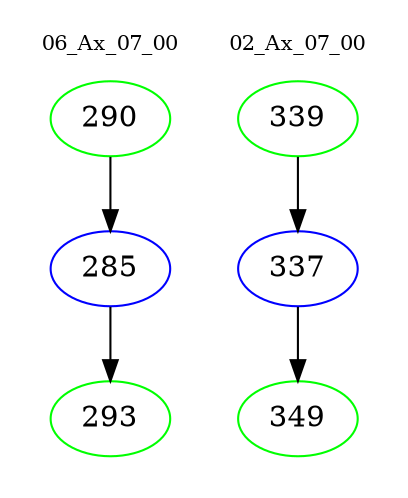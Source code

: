 digraph{
subgraph cluster_0 {
color = white
label = "06_Ax_07_00";
fontsize=10;
T0_290 [label="290", color="green"]
T0_290 -> T0_285 [color="black"]
T0_285 [label="285", color="blue"]
T0_285 -> T0_293 [color="black"]
T0_293 [label="293", color="green"]
}
subgraph cluster_1 {
color = white
label = "02_Ax_07_00";
fontsize=10;
T1_339 [label="339", color="green"]
T1_339 -> T1_337 [color="black"]
T1_337 [label="337", color="blue"]
T1_337 -> T1_349 [color="black"]
T1_349 [label="349", color="green"]
}
}
